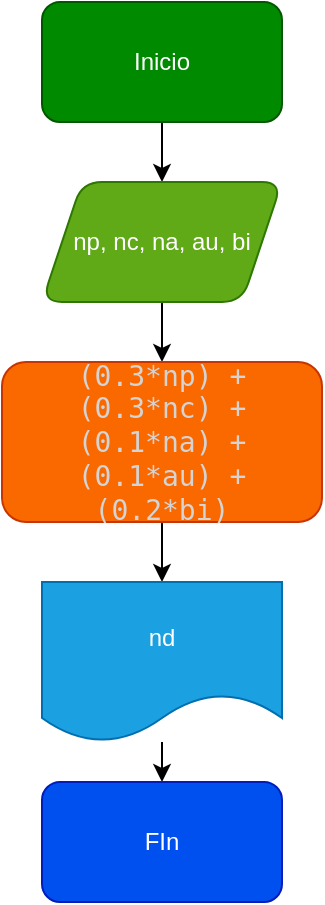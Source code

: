 <mxfile>
    <diagram id="epj6oEdlfRl6Xr4kI_2H" name="Página-1">
        <mxGraphModel dx="662" dy="461" grid="1" gridSize="10" guides="1" tooltips="1" connect="1" arrows="1" fold="1" page="1" pageScale="1" pageWidth="827" pageHeight="1169" math="0" shadow="0">
            <root>
                <mxCell id="0"/>
                <mxCell id="1" parent="0"/>
                <mxCell id="4" value="" style="edgeStyle=none;html=1;" edge="1" parent="1" source="2" target="3">
                    <mxGeometry relative="1" as="geometry"/>
                </mxCell>
                <mxCell id="2" value="Inicio" style="rounded=1;whiteSpace=wrap;html=1;fillColor=#008a00;fontColor=#ffffff;strokeColor=#005700;" vertex="1" parent="1">
                    <mxGeometry x="270" y="40" width="120" height="60" as="geometry"/>
                </mxCell>
                <mxCell id="6" value="" style="edgeStyle=none;html=1;" edge="1" parent="1" source="3" target="5">
                    <mxGeometry relative="1" as="geometry"/>
                </mxCell>
                <mxCell id="3" value="np, nc, na, au, bi" style="shape=parallelogram;perimeter=parallelogramPerimeter;whiteSpace=wrap;html=1;fixedSize=1;rounded=1;fillColor=#60a917;fontColor=#ffffff;strokeColor=#2D7600;" vertex="1" parent="1">
                    <mxGeometry x="270" y="130" width="120" height="60" as="geometry"/>
                </mxCell>
                <mxCell id="8" value="" style="edgeStyle=none;html=1;" edge="1" parent="1" source="5" target="7">
                    <mxGeometry relative="1" as="geometry"/>
                </mxCell>
                <mxCell id="5" value="&lt;font face=&quot;Droid Sans Mono, monospace, monospace&quot; color=&quot;#d4d4d4&quot;&gt;&lt;span style=&quot;font-size: 14px;&quot;&gt;(0.3*np) + (0.3*nc) + (0.1*na) + (0.1*au) + (0.2*bi)&lt;/span&gt;&lt;/font&gt;" style="rounded=1;whiteSpace=wrap;html=1;fillColor=#fa6800;fontColor=#000000;strokeColor=#C73500;" vertex="1" parent="1">
                    <mxGeometry x="250" y="220" width="160" height="80" as="geometry"/>
                </mxCell>
                <mxCell id="10" value="" style="edgeStyle=none;html=1;" edge="1" parent="1" source="7" target="9">
                    <mxGeometry relative="1" as="geometry"/>
                </mxCell>
                <mxCell id="7" value="nd" style="shape=document;whiteSpace=wrap;html=1;boundedLbl=1;rounded=1;fillColor=#1ba1e2;fontColor=#ffffff;strokeColor=#006EAF;" vertex="1" parent="1">
                    <mxGeometry x="270" y="330" width="120" height="80" as="geometry"/>
                </mxCell>
                <mxCell id="9" value="FIn" style="whiteSpace=wrap;html=1;rounded=1;fillColor=#0050ef;fontColor=#ffffff;strokeColor=#001DBC;" vertex="1" parent="1">
                    <mxGeometry x="270" y="430" width="120" height="60" as="geometry"/>
                </mxCell>
            </root>
        </mxGraphModel>
    </diagram>
</mxfile>